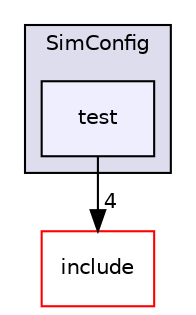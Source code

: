 digraph "/home/travis/build/AliceO2Group/AliceO2/Common/SimConfig/test" {
  bgcolor=transparent;
  compound=true
  node [ fontsize="10", fontname="Helvetica"];
  edge [ labelfontsize="10", labelfontname="Helvetica"];
  subgraph clusterdir_3a79d3ee4538628fc18e2135ea9cbf22 {
    graph [ bgcolor="#ddddee", pencolor="black", label="SimConfig" fontname="Helvetica", fontsize="10", URL="dir_3a79d3ee4538628fc18e2135ea9cbf22.html"]
  dir_9b94e05bb71d8fb7265b0a118677c4f8 [shape=box, label="test", style="filled", fillcolor="#eeeeff", pencolor="black", URL="dir_9b94e05bb71d8fb7265b0a118677c4f8.html"];
  }
  dir_375bd88f63e271d5d73a9bd76f7c7d20 [shape=box label="include" color="red" URL="dir_375bd88f63e271d5d73a9bd76f7c7d20.html"];
  dir_9b94e05bb71d8fb7265b0a118677c4f8->dir_375bd88f63e271d5d73a9bd76f7c7d20 [headlabel="4", labeldistance=1.5 headhref="dir_000046_000038.html"];
}
